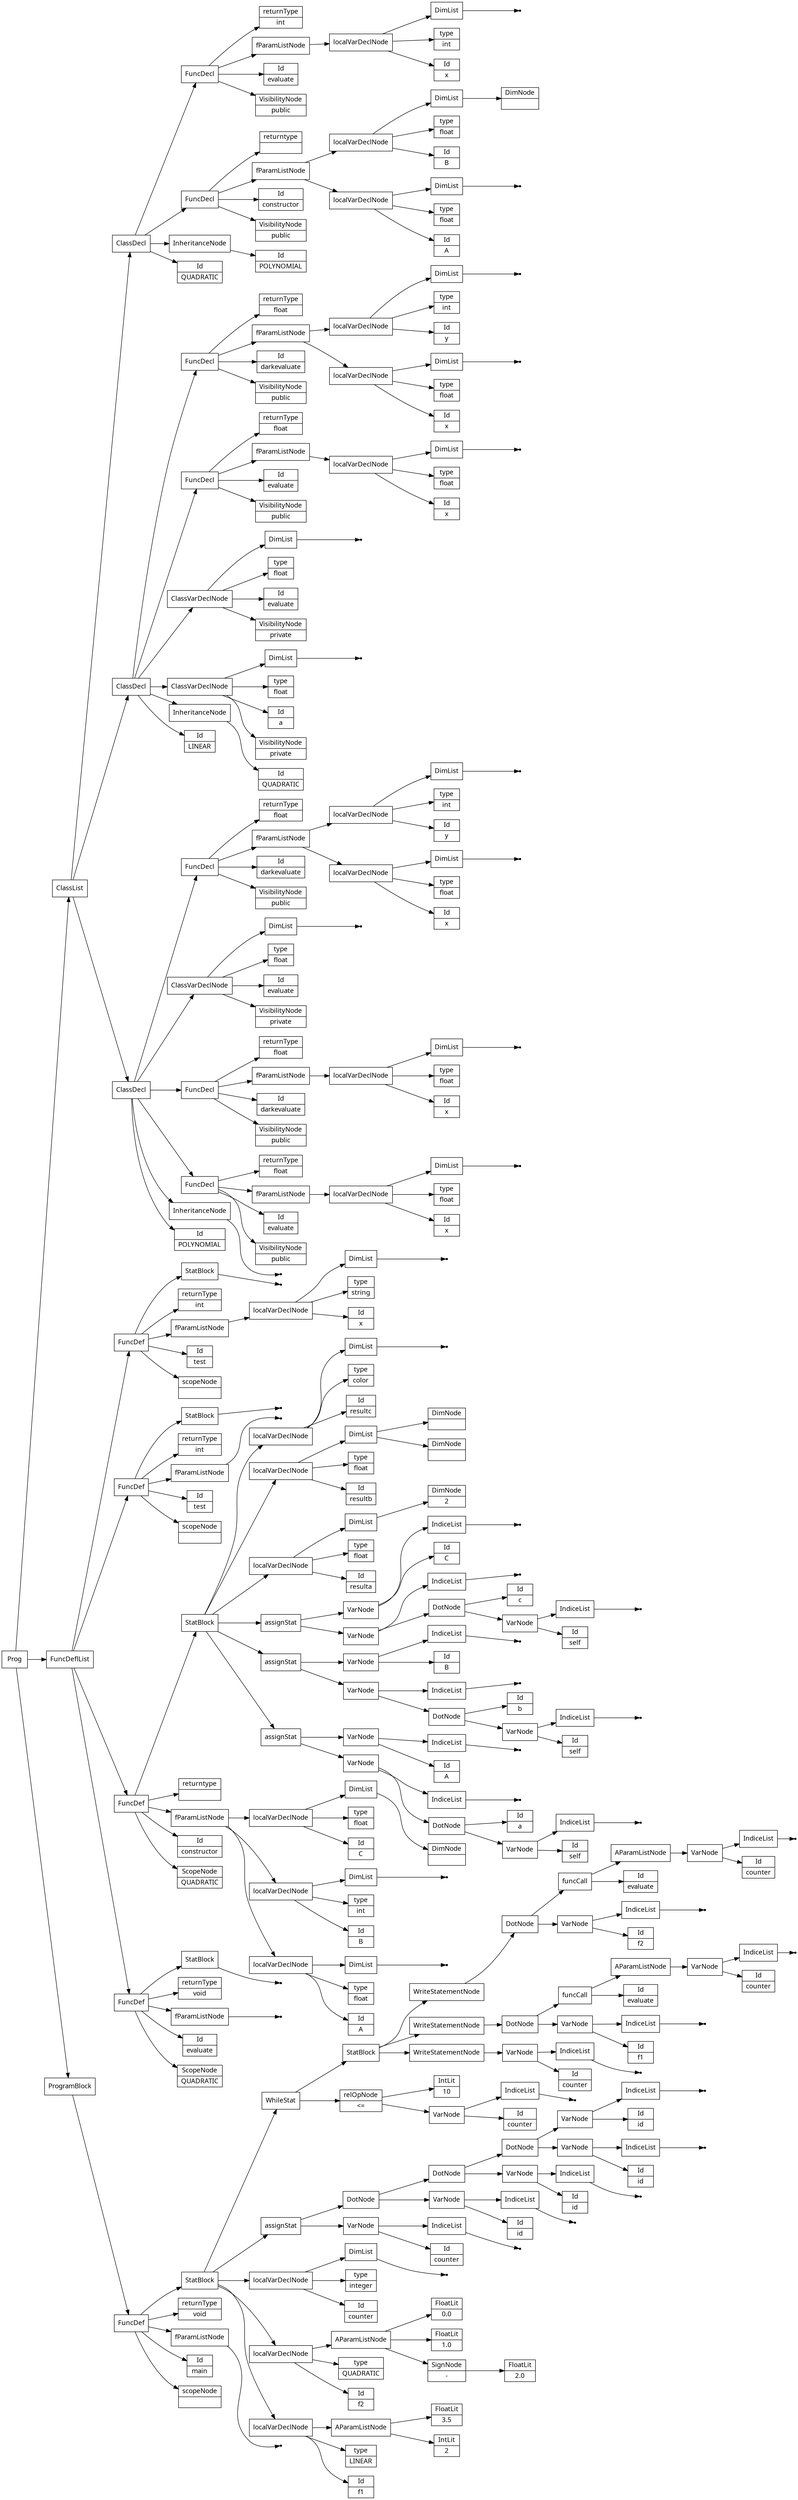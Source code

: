 digraph AST {
node [shape=record];
 node [fontname=Sans];charset="UTF-8" splines=true splines=spline rankdir =LR ordering="out"
0[label="Id|POLYNOMIAL"];
none2[shape="point"];
3[label="InheritanceNode"];
3->none2;
4[label="VisibilityNode|public"];
5[label="Id|evaluate"];
7[label="Id|x"];
8[label="type|float"];
none10[shape="point"];
11[label="DimList"];
11->none10;
12[label="localVarDeclNode"];
12->11;
12->8;
12->7;
13[label="fParamListNode"];
13->12;
14[label="returnType|float"];
15[label="FuncDecl"];
15->14;
15->13;
15->5;
15->4;
16[label="VisibilityNode|public"];
17[label="Id|darkevaluate"];
19[label="Id|x"];
20[label="type|float"];
none22[shape="point"];
23[label="DimList"];
23->none22;
24[label="localVarDeclNode"];
24->23;
24->20;
24->19;
25[label="fParamListNode"];
25->24;
26[label="returnType|float"];
27[label="FuncDecl"];
27->26;
27->25;
27->17;
27->16;
28[label="VisibilityNode|private"];
29[label="Id|evaluate"];
30[label="type|float"];
none32[shape="point"];
33[label="DimList"];
33->none32;
34[label="ClassVarDeclNode"];
34->33;
34->30;
34->29;
34->28;
35[label="VisibilityNode|public"];
36[label="Id|darkevaluate"];
38[label="Id|x"];
39[label="type|float"];
none41[shape="point"];
42[label="DimList"];
42->none41;
43[label="localVarDeclNode"];
43->42;
43->39;
43->38;
44[label="Id|y"];
45[label="type|int"];
none47[shape="point"];
48[label="DimList"];
48->none47;
49[label="localVarDeclNode"];
49->48;
49->45;
49->44;
50[label="fParamListNode"];
50->49;
50->43;
51[label="returnType|float"];
52[label="FuncDecl"];
52->51;
52->50;
52->36;
52->35;
53[label="ClassDecl"];
53->52;
53->34;
53->27;
53->15;
53->3;
53->0;
54[label="Id|LINEAR"];
56[label="Id|QUADRATIC"];
57[label="InheritanceNode"];
57->56;
58[label="VisibilityNode|private"];
59[label="Id|a"];
60[label="type|float"];
none62[shape="point"];
63[label="DimList"];
63->none62;
64[label="ClassVarDeclNode"];
64->63;
64->60;
64->59;
64->58;
65[label="VisibilityNode|private"];
66[label="Id|evaluate"];
67[label="type|float"];
none69[shape="point"];
70[label="DimList"];
70->none69;
71[label="ClassVarDeclNode"];
71->70;
71->67;
71->66;
71->65;
72[label="VisibilityNode|public"];
73[label="Id|evaluate"];
75[label="Id|x"];
76[label="type|float"];
none78[shape="point"];
79[label="DimList"];
79->none78;
80[label="localVarDeclNode"];
80->79;
80->76;
80->75;
81[label="fParamListNode"];
81->80;
82[label="returnType|float"];
83[label="FuncDecl"];
83->82;
83->81;
83->73;
83->72;
84[label="VisibilityNode|public"];
85[label="Id|darkevaluate"];
87[label="Id|x"];
88[label="type|float"];
none90[shape="point"];
91[label="DimList"];
91->none90;
92[label="localVarDeclNode"];
92->91;
92->88;
92->87;
93[label="Id|y"];
94[label="type|int"];
none96[shape="point"];
97[label="DimList"];
97->none96;
98[label="localVarDeclNode"];
98->97;
98->94;
98->93;
99[label="fParamListNode"];
99->98;
99->92;
100[label="returnType|float"];
101[label="FuncDecl"];
101->100;
101->99;
101->85;
101->84;
102[label="ClassDecl"];
102->101;
102->83;
102->71;
102->64;
102->57;
102->54;
103[label="Id|QUADRATIC"];
105[label="Id|POLYNOMIAL"];
106[label="InheritanceNode"];
106->105;
107[label="VisibilityNode|public"];
108[label="Id|constructor"];
110[label="Id|A"];
111[label="type|float"];
none113[shape="point"];
114[label="DimList"];
114->none113;
115[label="localVarDeclNode"];
115->114;
115->111;
115->110;
116[label="Id|B"];
117[label="type|float"];
119[label="DimNode|"];
120[label="DimList"];
120->119;
121[label="localVarDeclNode"];
121->120;
121->117;
121->116;
122[label="fParamListNode"];
122->121;
122->115;
123[label="returntype| "];
124[label="FuncDecl"];
124->123;
124->122;
124->108;
124->107;
125[label="VisibilityNode|public"];
126[label="Id|evaluate"];
128[label="Id|x"];
129[label="type|int"];
none131[shape="point"];
132[label="DimList"];
132->none131;
133[label="localVarDeclNode"];
133->132;
133->129;
133->128;
134[label="fParamListNode"];
134->133;
135[label="returnType|int"];
136[label="FuncDecl"];
136->135;
136->134;
136->126;
136->125;
137[label="ClassDecl"];
137->136;
137->124;
137->106;
137->103;
139[label="Id|evaluate"];
none141[shape="point"];
142[label="fParamListNode"];
142->none141;
143[label="returnType|void"];
none145[shape="point"];
146[label="StatBlock"];
146->none145;
147[label="FuncDef"];
138[label="ScopeNode|QUADRATIC"];
147->146;
147->143;
147->142;
147->139;
147->138;
149[label="Id|constructor"];
151[label="Id|A"];
152[label="type|float"];
none154[shape="point"];
155[label="DimList"];
155->none154;
156[label="localVarDeclNode"];
156->155;
156->152;
156->151;
157[label="Id|B"];
158[label="type|int"];
none160[shape="point"];
161[label="DimList"];
161->none160;
162[label="localVarDeclNode"];
162->161;
162->158;
162->157;
163[label="Id|C"];
164[label="type|float"];
166[label="DimNode|"];
167[label="DimList"];
167->166;
168[label="localVarDeclNode"];
168->167;
168->164;
168->163;
169[label="fParamListNode"];
169->168;
169->162;
169->156;
170[label="returntype| "];
172[label="Id|self"];
none174[shape="point"];
175[label="IndiceList"];
175->none174;
176[label="VarNode"];
176->175;
176->172;
177[label="Id|a"];
178[label="DotNode"];
178->177;
178->176;
none180[shape="point"];
181[label="IndiceList"];
181->none180;
182[label="VarNode"];
182->181;
182->178;
183[label="Id|A"];
none185[shape="point"];
186[label="IndiceList"];
186->none185;
187[label="VarNode"];
187->186;
187->183;
188[label="assignStat"];
188->187;
188->182;
189[label="Id|self"];
none191[shape="point"];
192[label="IndiceList"];
192->none191;
193[label="VarNode"];
193->192;
193->189;
194[label="Id|b"];
195[label="DotNode"];
195->194;
195->193;
none197[shape="point"];
198[label="IndiceList"];
198->none197;
199[label="VarNode"];
199->198;
199->195;
200[label="Id|B"];
none202[shape="point"];
203[label="IndiceList"];
203->none202;
204[label="VarNode"];
204->203;
204->200;
205[label="assignStat"];
205->204;
205->199;
206[label="Id|self"];
none208[shape="point"];
209[label="IndiceList"];
209->none208;
210[label="VarNode"];
210->209;
210->206;
211[label="Id|c"];
212[label="DotNode"];
212->211;
212->210;
none214[shape="point"];
215[label="IndiceList"];
215->none214;
216[label="VarNode"];
216->215;
216->212;
217[label="Id|C"];
none219[shape="point"];
220[label="IndiceList"];
220->none219;
221[label="VarNode"];
221->220;
221->217;
222[label="assignStat"];
222->221;
222->216;
223[label="Id|resulta"];
224[label="type|float"];
226[label="DimNode|2"];
227[label="DimList"];
227->226;
228[label="localVarDeclNode"];
228->227;
228->224;
228->223;
229[label="Id|resultb"];
230[label="type|float"];
232[label="DimNode|"];
233[label="DimNode|"];
234[label="DimList"];
234->233;
234->232;
235[label="localVarDeclNode"];
235->234;
235->230;
235->229;
236[label="Id|resultc"];
237[label="type|color"];
none239[shape="point"];
240[label="DimList"];
240->none239;
241[label="localVarDeclNode"];
241->240;
241->237;
241->236;
242[label="StatBlock"];
242->241;
242->235;
242->228;
242->222;
242->205;
242->188;
243[label="FuncDef"];
148[label="ScopeNode|QUADRATIC"];
243->242;
243->170;
243->169;
243->149;
243->148;
245[label="scopeNode| "];
none247[shape="point"];
248[label="fParamListNode"];
248->none247;
249[label="returnType|void"];
251[label="Id|f1"];
252[label="type|LINEAR"];
254[label="IntLit|2"];
255[label="FloatLit|3.5"];
256[label="AParamListNode"];
256->255;
256->254;
257[label="localVarDeclNode"];
257->256;
257->252;
257->251;
258[label="Id|f2"];
259[label="type|QUADRATIC"];
261[label="SignNode|-"];
262[label="FloatLit|2.0"];
261->262;
263[label="FloatLit|1.0"];
264[label="FloatLit|0.0"];
265[label="AParamListNode"];
265->264;
265->263;
265->261;
266[label="localVarDeclNode"];
266->265;
266->259;
266->258;
267[label="Id|counter"];
268[label="type|integer"];
none270[shape="point"];
271[label="DimList"];
271->none270;
272[label="localVarDeclNode"];
272->271;
272->268;
272->267;
273[label="Id|counter"];
none275[shape="point"];
276[label="IndiceList"];
276->none275;
277[label="VarNode"];
277->276;
277->273;
278[label="Id|id"];
none280[shape="point"];
281[label="IndiceList"];
281->none280;
282[label="VarNode"];
282->281;
282->278;
283[label="Id|id"];
none285[shape="point"];
286[label="IndiceList"];
286->none285;
287[label="VarNode"];
287->286;
287->283;
288[label="Id|id"];
none290[shape="point"];
291[label="IndiceList"];
291->none290;
292[label="VarNode"];
292->291;
292->288;
293[label="Id|id"];
none295[shape="point"];
296[label="IndiceList"];
296->none295;
297[label="VarNode"];
297->296;
297->293;
298[label="DotNode"];
298->297;
298->292;
299[label="DotNode"];
299->298;
299->287;
300[label="DotNode"];
300->299;
300->282;
301[label="assignStat"];
301->300;
301->277;
302[label="Id|counter"];
none304[shape="point"];
305[label="IndiceList"];
305->none304;
306[label="VarNode"];
306->305;
306->302;
307[label="relOpNode|\<="];
308[label="IntLit|10"];
307->308;
307->306;
310[label="Id|counter"];
none312[shape="point"];
313[label="IndiceList"];
313->none312;
314[label="VarNode"];
314->313;
314->310;
315[label="WriteStatementNode"];
315->314;
316[label="Id|f1"];
none318[shape="point"];
319[label="IndiceList"];
319->none318;
320[label="VarNode"];
320->319;
320->316;
321[label="Id|evaluate"];
323[label="Id|counter"];
none325[shape="point"];
326[label="IndiceList"];
326->none325;
327[label="VarNode"];
327->326;
327->323;
328[label="AParamListNode"];
328->327;
329[label="funcCall"];
329->328;
329->321;
330[label="DotNode"];
330->329;
330->320;
331[label="WriteStatementNode"];
331->330;
332[label="Id|f2"];
none334[shape="point"];
335[label="IndiceList"];
335->none334;
336[label="VarNode"];
336->335;
336->332;
337[label="Id|evaluate"];
339[label="Id|counter"];
none341[shape="point"];
342[label="IndiceList"];
342->none341;
343[label="VarNode"];
343->342;
343->339;
344[label="AParamListNode"];
344->343;
345[label="funcCall"];
345->344;
345->337;
346[label="DotNode"];
346->345;
346->336;
347[label="WriteStatementNode"];
347->346;
348[label="StatBlock"];
348->347;
348->331;
348->315;
349[label="WhileStat"];
349->348;
349->307;
350[label="StatBlock"];
350->349;
350->301;
350->272;
350->266;
350->257;
351[label="FuncDef"];
244[label="Id|main"];
351->350;
351->249;
351->248;
351->244;
351->245;
353[label="scopeNode| "];
none355[shape="point"];
356[label="fParamListNode"];
356->none355;
357[label="returnType|int"];
none359[shape="point"];
360[label="StatBlock"];
360->none359;
361[label="FuncDef"];
352[label="Id|test"];
361->360;
361->357;
361->356;
361->352;
361->353;
363[label="scopeNode| "];
365[label="Id|x"];
366[label="type|string"];
none368[shape="point"];
369[label="DimList"];
369->none368;
370[label="localVarDeclNode"];
370->369;
370->366;
370->365;
371[label="fParamListNode"];
371->370;
372[label="returnType|int"];
none374[shape="point"];
375[label="StatBlock"];
375->none374;
376[label="FuncDef"];
362[label="Id|test"];
376->375;
376->372;
376->371;
376->362;
376->363;
377[label="ClassList"];
378[label="FuncDeflList"];
379[label="Prog"];
380[label="ProgramBlock"];
378->376;
378->361;
380->351;
378->243;
378->147;
377->137;
377->102;
377->53;
379->377;
379->378;
379->380;
}